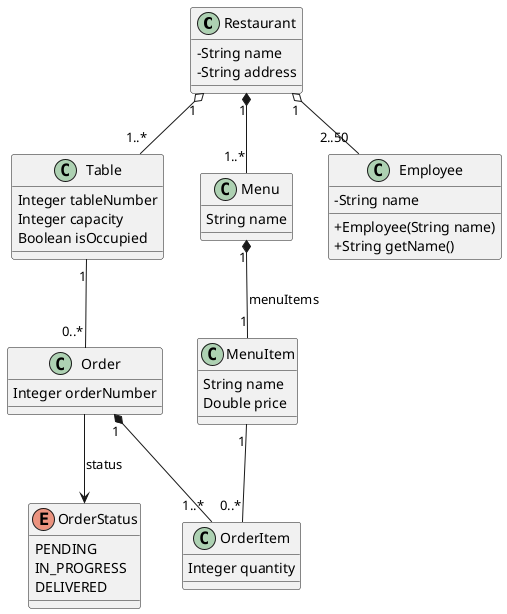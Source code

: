 @startuml Restaurante
skinparam classAttributeIconSize 0

class Restaurant {
   - String name
   - String address
}

class Table {
    Integer tableNumber
    Integer capacity
    Boolean isOccupied
}

class MenuItem {
    String name
    Double price
}

class OrderItem {
    Integer quantity
}

class Order {
    Integer orderNumber
}

enum OrderStatus {
    PENDING
    IN_PROGRESS
    DELIVERED
}

class Menu {
    String name
}

class Employee {
   - String name

   + Employee(String name)
   + String getName()
}

' Relaciones
' o-- : Agregación -> Parte de
' *-- : Composición -> Parte de
' -- : Asociación -> Usa, Necesita, Esta relacionado
' --> : Dependencia

Restaurant "1" o-- "1..*" Table
Restaurant "1" o-- "2..50" Employee 
Restaurant "1" *-- "1..*" Menu
Table "1" -- "0..*" Order
Menu "1" *-- "1" MenuItem : menuItems
MenuItem "1" -- "0..*" OrderItem
Order "1" *-- "1..*" OrderItem
Order --> OrderStatus : status
@enduml